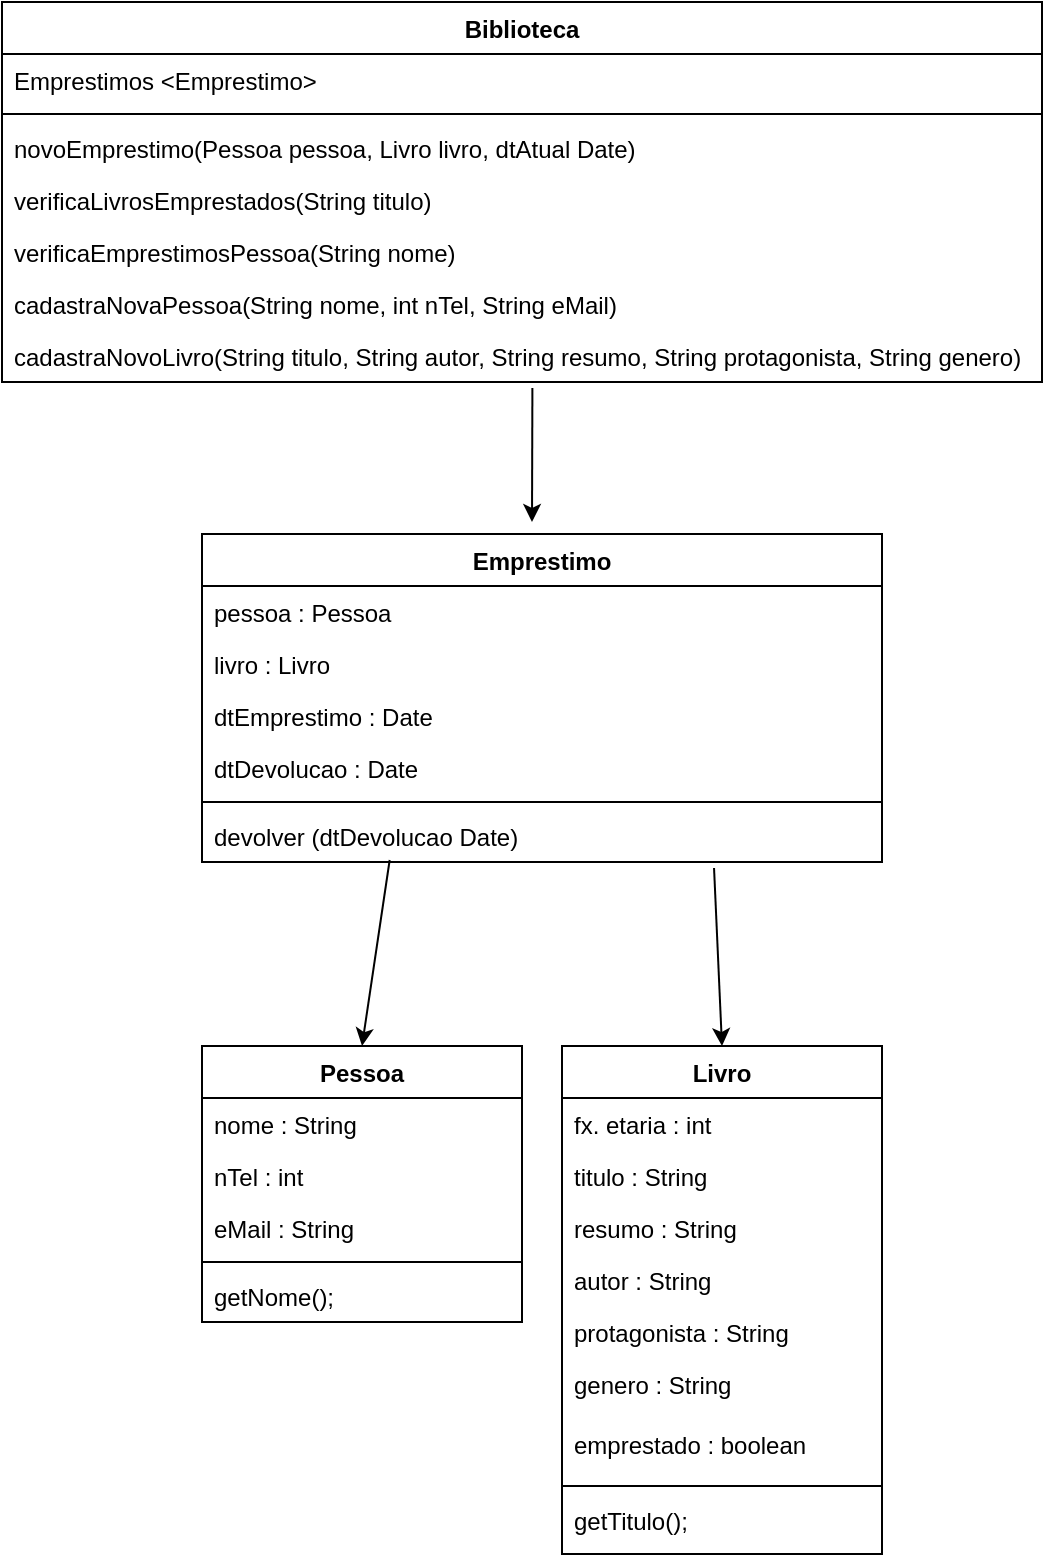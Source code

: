 <mxfile version="10.5.0" type="github"><diagram id="Kn18jMujFMJXoDQ99P_j" name="Page-1"><mxGraphModel dx="1074" dy="1736" grid="1" gridSize="10" guides="1" tooltips="1" connect="1" arrows="1" fold="1" page="1" pageScale="1" pageWidth="827" pageHeight="1169" math="0" shadow="0"><root><mxCell id="0"/><mxCell id="1" parent="0"/><mxCell id="rj99ViqW23Lxq-25DYSh-30" style="edgeStyle=none;rounded=0;orthogonalLoop=1;jettySize=auto;html=1;entryX=0.5;entryY=0;entryDx=0;entryDy=0;exitX=0.276;exitY=0.962;exitDx=0;exitDy=0;exitPerimeter=0;" edge="1" parent="1" source="rj99ViqW23Lxq-25DYSh-29" target="rj99ViqW23Lxq-25DYSh-1"><mxGeometry relative="1" as="geometry"><mxPoint x="538" y="250" as="targetPoint"/><mxPoint x="418" y="267" as="sourcePoint"/></mxGeometry></mxCell><mxCell id="rj99ViqW23Lxq-25DYSh-1" value="Pessoa" style="swimlane;fontStyle=1;align=center;verticalAlign=top;childLayout=stackLayout;horizontal=1;startSize=26;horizontalStack=0;resizeParent=1;resizeParentMax=0;resizeLast=0;collapsible=1;marginBottom=0;" vertex="1" parent="1"><mxGeometry x="333" y="332" width="160" height="138" as="geometry"/></mxCell><mxCell id="rj99ViqW23Lxq-25DYSh-2" value="nome : String&#10;" style="text;strokeColor=none;fillColor=none;align=left;verticalAlign=top;spacingLeft=4;spacingRight=4;overflow=hidden;rotatable=0;points=[[0,0.5],[1,0.5]];portConstraint=eastwest;" vertex="1" parent="rj99ViqW23Lxq-25DYSh-1"><mxGeometry y="26" width="160" height="26" as="geometry"/></mxCell><mxCell id="rj99ViqW23Lxq-25DYSh-4" value="nTel : int" style="text;strokeColor=none;fillColor=none;align=left;verticalAlign=top;spacingLeft=4;spacingRight=4;overflow=hidden;rotatable=0;points=[[0,0.5],[1,0.5]];portConstraint=eastwest;" vertex="1" parent="rj99ViqW23Lxq-25DYSh-1"><mxGeometry y="52" width="160" height="26" as="geometry"/></mxCell><mxCell id="rj99ViqW23Lxq-25DYSh-14" value="eMail : String" style="text;strokeColor=none;fillColor=none;align=left;verticalAlign=top;spacingLeft=4;spacingRight=4;overflow=hidden;rotatable=0;points=[[0,0.5],[1,0.5]];portConstraint=eastwest;" vertex="1" parent="rj99ViqW23Lxq-25DYSh-1"><mxGeometry y="78" width="160" height="26" as="geometry"/></mxCell><mxCell id="rj99ViqW23Lxq-25DYSh-3" value="" style="line;strokeWidth=1;fillColor=none;align=left;verticalAlign=middle;spacingTop=-1;spacingLeft=3;spacingRight=3;rotatable=0;labelPosition=right;points=[];portConstraint=eastwest;" vertex="1" parent="rj99ViqW23Lxq-25DYSh-1"><mxGeometry y="104" width="160" height="8" as="geometry"/></mxCell><mxCell id="rj99ViqW23Lxq-25DYSh-48" value="getNome();" style="text;strokeColor=none;fillColor=none;align=left;verticalAlign=top;spacingLeft=4;spacingRight=4;overflow=hidden;rotatable=0;points=[[0,0.5],[1,0.5]];portConstraint=eastwest;" vertex="1" parent="rj99ViqW23Lxq-25DYSh-1"><mxGeometry y="112" width="160" height="26" as="geometry"/></mxCell><mxCell id="rj99ViqW23Lxq-25DYSh-5" value="Livro" style="swimlane;fontStyle=1;align=center;verticalAlign=top;childLayout=stackLayout;horizontal=1;startSize=26;horizontalStack=0;resizeParent=1;resizeParentMax=0;resizeLast=0;collapsible=1;marginBottom=0;" vertex="1" parent="1"><mxGeometry x="513" y="332" width="160" height="254" as="geometry"/></mxCell><mxCell id="rj99ViqW23Lxq-25DYSh-19" value="fx. etaria : int" style="text;strokeColor=none;fillColor=none;align=left;verticalAlign=top;spacingLeft=4;spacingRight=4;overflow=hidden;rotatable=0;points=[[0,0.5],[1,0.5]];portConstraint=eastwest;" vertex="1" parent="rj99ViqW23Lxq-25DYSh-5"><mxGeometry y="26" width="160" height="26" as="geometry"/></mxCell><mxCell id="rj99ViqW23Lxq-25DYSh-6" value="titulo : String" style="text;strokeColor=none;fillColor=none;align=left;verticalAlign=top;spacingLeft=4;spacingRight=4;overflow=hidden;rotatable=0;points=[[0,0.5],[1,0.5]];portConstraint=eastwest;" vertex="1" parent="rj99ViqW23Lxq-25DYSh-5"><mxGeometry y="52" width="160" height="26" as="geometry"/></mxCell><mxCell id="rj99ViqW23Lxq-25DYSh-21" value="resumo : String" style="text;strokeColor=none;fillColor=none;align=left;verticalAlign=top;spacingLeft=4;spacingRight=4;overflow=hidden;rotatable=0;points=[[0,0.5],[1,0.5]];portConstraint=eastwest;" vertex="1" parent="rj99ViqW23Lxq-25DYSh-5"><mxGeometry y="78" width="160" height="26" as="geometry"/></mxCell><mxCell id="rj99ViqW23Lxq-25DYSh-22" value="autor : String" style="text;strokeColor=none;fillColor=none;align=left;verticalAlign=top;spacingLeft=4;spacingRight=4;overflow=hidden;rotatable=0;points=[[0,0.5],[1,0.5]];portConstraint=eastwest;" vertex="1" parent="rj99ViqW23Lxq-25DYSh-5"><mxGeometry y="104" width="160" height="26" as="geometry"/></mxCell><mxCell id="rj99ViqW23Lxq-25DYSh-23" value="protagonista : String" style="text;strokeColor=none;fillColor=none;align=left;verticalAlign=top;spacingLeft=4;spacingRight=4;overflow=hidden;rotatable=0;points=[[0,0.5],[1,0.5]];portConstraint=eastwest;" vertex="1" parent="rj99ViqW23Lxq-25DYSh-5"><mxGeometry y="130" width="160" height="26" as="geometry"/></mxCell><mxCell id="rj99ViqW23Lxq-25DYSh-24" value="genero : String" style="text;strokeColor=none;fillColor=none;align=left;verticalAlign=top;spacingLeft=4;spacingRight=4;overflow=hidden;rotatable=0;points=[[0,0.5],[1,0.5]];portConstraint=eastwest;" vertex="1" parent="rj99ViqW23Lxq-25DYSh-5"><mxGeometry y="156" width="160" height="30" as="geometry"/></mxCell><mxCell id="rj99ViqW23Lxq-25DYSh-39" value="emprestado : boolean" style="text;strokeColor=none;fillColor=none;align=left;verticalAlign=top;spacingLeft=4;spacingRight=4;overflow=hidden;rotatable=0;points=[[0,0.5],[1,0.5]];portConstraint=eastwest;" vertex="1" parent="rj99ViqW23Lxq-25DYSh-5"><mxGeometry y="186" width="160" height="30" as="geometry"/></mxCell><mxCell id="rj99ViqW23Lxq-25DYSh-7" value="" style="line;strokeWidth=1;fillColor=none;align=left;verticalAlign=middle;spacingTop=-1;spacingLeft=3;spacingRight=3;rotatable=0;labelPosition=right;points=[];portConstraint=eastwest;" vertex="1" parent="rj99ViqW23Lxq-25DYSh-5"><mxGeometry y="216" width="160" height="8" as="geometry"/></mxCell><mxCell id="rj99ViqW23Lxq-25DYSh-49" value="getTitulo();" style="text;strokeColor=none;fillColor=none;align=left;verticalAlign=top;spacingLeft=4;spacingRight=4;overflow=hidden;rotatable=0;points=[[0,0.5],[1,0.5]];portConstraint=eastwest;" vertex="1" parent="rj99ViqW23Lxq-25DYSh-5"><mxGeometry y="224" width="160" height="30" as="geometry"/></mxCell><mxCell id="rj99ViqW23Lxq-25DYSh-9" value="Emprestimo" style="swimlane;fontStyle=1;align=center;verticalAlign=top;childLayout=stackLayout;horizontal=1;startSize=26;horizontalStack=0;resizeParent=1;resizeParentMax=0;resizeLast=0;collapsible=1;marginBottom=0;" vertex="1" parent="1"><mxGeometry x="333" y="76" width="340" height="164" as="geometry"/></mxCell><mxCell id="rj99ViqW23Lxq-25DYSh-10" value="pessoa : Pessoa" style="text;strokeColor=none;fillColor=none;align=left;verticalAlign=top;spacingLeft=4;spacingRight=4;overflow=hidden;rotatable=0;points=[[0,0.5],[1,0.5]];portConstraint=eastwest;" vertex="1" parent="rj99ViqW23Lxq-25DYSh-9"><mxGeometry y="26" width="340" height="26" as="geometry"/></mxCell><mxCell id="rj99ViqW23Lxq-25DYSh-26" value="livro : Livro" style="text;strokeColor=none;fillColor=none;align=left;verticalAlign=top;spacingLeft=4;spacingRight=4;overflow=hidden;rotatable=0;points=[[0,0.5],[1,0.5]];portConstraint=eastwest;" vertex="1" parent="rj99ViqW23Lxq-25DYSh-9"><mxGeometry y="52" width="340" height="26" as="geometry"/></mxCell><mxCell id="rj99ViqW23Lxq-25DYSh-25" value="dtEmprestimo : Date" style="text;strokeColor=none;fillColor=none;align=left;verticalAlign=top;spacingLeft=4;spacingRight=4;overflow=hidden;rotatable=0;points=[[0,0.5],[1,0.5]];portConstraint=eastwest;" vertex="1" parent="rj99ViqW23Lxq-25DYSh-9"><mxGeometry y="78" width="340" height="26" as="geometry"/></mxCell><mxCell id="rj99ViqW23Lxq-25DYSh-12" value="dtDevolucao : Date&#10;" style="text;strokeColor=none;fillColor=none;align=left;verticalAlign=top;spacingLeft=4;spacingRight=4;overflow=hidden;rotatable=0;points=[[0,0.5],[1,0.5]];portConstraint=eastwest;" vertex="1" parent="rj99ViqW23Lxq-25DYSh-9"><mxGeometry y="104" width="340" height="26" as="geometry"/></mxCell><mxCell id="rj99ViqW23Lxq-25DYSh-11" value="" style="line;strokeWidth=1;fillColor=none;align=left;verticalAlign=middle;spacingTop=-1;spacingLeft=3;spacingRight=3;rotatable=0;labelPosition=right;points=[];portConstraint=eastwest;" vertex="1" parent="rj99ViqW23Lxq-25DYSh-9"><mxGeometry y="130" width="340" height="8" as="geometry"/></mxCell><mxCell id="rj99ViqW23Lxq-25DYSh-29" value="devolver (dtDevolucao Date)&#10;" style="text;strokeColor=none;fillColor=none;align=left;verticalAlign=top;spacingLeft=4;spacingRight=4;overflow=hidden;rotatable=0;points=[[0,0.5],[1,0.5]];portConstraint=eastwest;" vertex="1" parent="rj99ViqW23Lxq-25DYSh-9"><mxGeometry y="138" width="340" height="26" as="geometry"/></mxCell><mxCell id="rj99ViqW23Lxq-25DYSh-31" value="" style="endArrow=classic;html=1;entryX=0.5;entryY=0;entryDx=0;entryDy=0;exitX=0.753;exitY=1.115;exitDx=0;exitDy=0;exitPerimeter=0;" edge="1" parent="1" source="rj99ViqW23Lxq-25DYSh-29" target="rj99ViqW23Lxq-25DYSh-5"><mxGeometry width="50" height="50" relative="1" as="geometry"><mxPoint x="586" y="270" as="sourcePoint"/><mxPoint x="688" y="259" as="targetPoint"/></mxGeometry></mxCell><mxCell id="rj99ViqW23Lxq-25DYSh-32" value="Biblioteca" style="swimlane;fontStyle=1;align=center;verticalAlign=top;childLayout=stackLayout;horizontal=1;startSize=26;horizontalStack=0;resizeParent=1;resizeParentMax=0;resizeLast=0;collapsible=1;marginBottom=0;" vertex="1" parent="1"><mxGeometry x="233" y="-190" width="520" height="190" as="geometry"/></mxCell><mxCell id="rj99ViqW23Lxq-25DYSh-33" value="Emprestimos &lt;Emprestimo&gt;" style="text;strokeColor=none;fillColor=none;align=left;verticalAlign=top;spacingLeft=4;spacingRight=4;overflow=hidden;rotatable=0;points=[[0,0.5],[1,0.5]];portConstraint=eastwest;" vertex="1" parent="rj99ViqW23Lxq-25DYSh-32"><mxGeometry y="26" width="520" height="26" as="geometry"/></mxCell><mxCell id="rj99ViqW23Lxq-25DYSh-34" value="" style="line;strokeWidth=1;fillColor=none;align=left;verticalAlign=middle;spacingTop=-1;spacingLeft=3;spacingRight=3;rotatable=0;labelPosition=right;points=[];portConstraint=eastwest;" vertex="1" parent="rj99ViqW23Lxq-25DYSh-32"><mxGeometry y="52" width="520" height="8" as="geometry"/></mxCell><mxCell id="rj99ViqW23Lxq-25DYSh-35" value="novoEmprestimo(Pessoa pessoa, Livro livro, dtAtual Date)" style="text;strokeColor=none;fillColor=none;align=left;verticalAlign=top;spacingLeft=4;spacingRight=4;overflow=hidden;rotatable=0;points=[[0,0.5],[1,0.5]];portConstraint=eastwest;" vertex="1" parent="rj99ViqW23Lxq-25DYSh-32"><mxGeometry y="60" width="520" height="26" as="geometry"/></mxCell><mxCell id="rj99ViqW23Lxq-25DYSh-38" value="verificaLivrosEmprestados(String titulo)" style="text;strokeColor=none;fillColor=none;align=left;verticalAlign=top;spacingLeft=4;spacingRight=4;overflow=hidden;rotatable=0;points=[[0,0.5],[1,0.5]];portConstraint=eastwest;" vertex="1" parent="rj99ViqW23Lxq-25DYSh-32"><mxGeometry y="86" width="520" height="26" as="geometry"/></mxCell><mxCell id="rj99ViqW23Lxq-25DYSh-42" value="verificaEmprestimosPessoa(String nome)" style="text;strokeColor=none;fillColor=none;align=left;verticalAlign=top;spacingLeft=4;spacingRight=4;overflow=hidden;rotatable=0;points=[[0,0.5],[1,0.5]];portConstraint=eastwest;" vertex="1" parent="rj99ViqW23Lxq-25DYSh-32"><mxGeometry y="112" width="520" height="26" as="geometry"/></mxCell><mxCell id="rj99ViqW23Lxq-25DYSh-40" value="cadastraNovaPessoa(String nome, int nTel, String eMail)&#10;" style="text;strokeColor=none;fillColor=none;align=left;verticalAlign=top;spacingLeft=4;spacingRight=4;overflow=hidden;rotatable=0;points=[[0,0.5],[1,0.5]];portConstraint=eastwest;" vertex="1" parent="rj99ViqW23Lxq-25DYSh-32"><mxGeometry y="138" width="520" height="26" as="geometry"/></mxCell><mxCell id="rj99ViqW23Lxq-25DYSh-41" value="cadastraNovoLivro(String titulo, String autor, String resumo, String protagonista, String genero)&#10;" style="text;strokeColor=none;fillColor=none;align=left;verticalAlign=top;spacingLeft=4;spacingRight=4;overflow=hidden;rotatable=0;points=[[0,0.5],[1,0.5]];portConstraint=eastwest;" vertex="1" parent="rj99ViqW23Lxq-25DYSh-32"><mxGeometry y="164" width="520" height="26" as="geometry"/></mxCell><mxCell id="rj99ViqW23Lxq-25DYSh-45" value="" style="endArrow=classic;html=1;exitX=0.51;exitY=1.115;exitDx=0;exitDy=0;exitPerimeter=0;" edge="1" parent="1" source="rj99ViqW23Lxq-25DYSh-41"><mxGeometry width="50" height="50" relative="1" as="geometry"><mxPoint x="478" y="60" as="sourcePoint"/><mxPoint x="498" y="70" as="targetPoint"/></mxGeometry></mxCell></root></mxGraphModel></diagram></mxfile>
